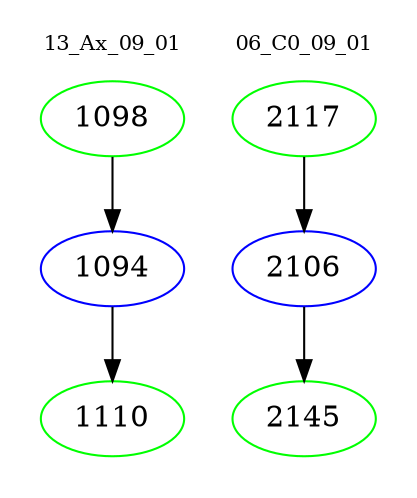 digraph{
subgraph cluster_0 {
color = white
label = "13_Ax_09_01";
fontsize=10;
T0_1098 [label="1098", color="green"]
T0_1098 -> T0_1094 [color="black"]
T0_1094 [label="1094", color="blue"]
T0_1094 -> T0_1110 [color="black"]
T0_1110 [label="1110", color="green"]
}
subgraph cluster_1 {
color = white
label = "06_C0_09_01";
fontsize=10;
T1_2117 [label="2117", color="green"]
T1_2117 -> T1_2106 [color="black"]
T1_2106 [label="2106", color="blue"]
T1_2106 -> T1_2145 [color="black"]
T1_2145 [label="2145", color="green"]
}
}
